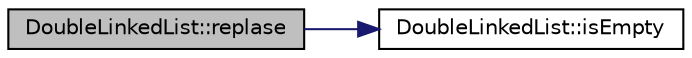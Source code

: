 digraph "DoubleLinkedList::replase"
{
 // LATEX_PDF_SIZE
  edge [fontname="Helvetica",fontsize="10",labelfontname="Helvetica",labelfontsize="10"];
  node [fontname="Helvetica",fontsize="10",shape=record];
  rankdir="LR";
  Node1 [label="DoubleLinkedList::replase",height=0.2,width=0.4,color="black", fillcolor="grey75", style="filled", fontcolor="black",tooltip=" "];
  Node1 -> Node2 [color="midnightblue",fontsize="10",style="solid",fontname="Helvetica"];
  Node2 [label="DoubleLinkedList::isEmpty",height=0.2,width=0.4,color="black", fillcolor="white", style="filled",URL="$class_double_linked_list.html#a292cfb933899a205c6f1295ec401a22f",tooltip=" "];
}
